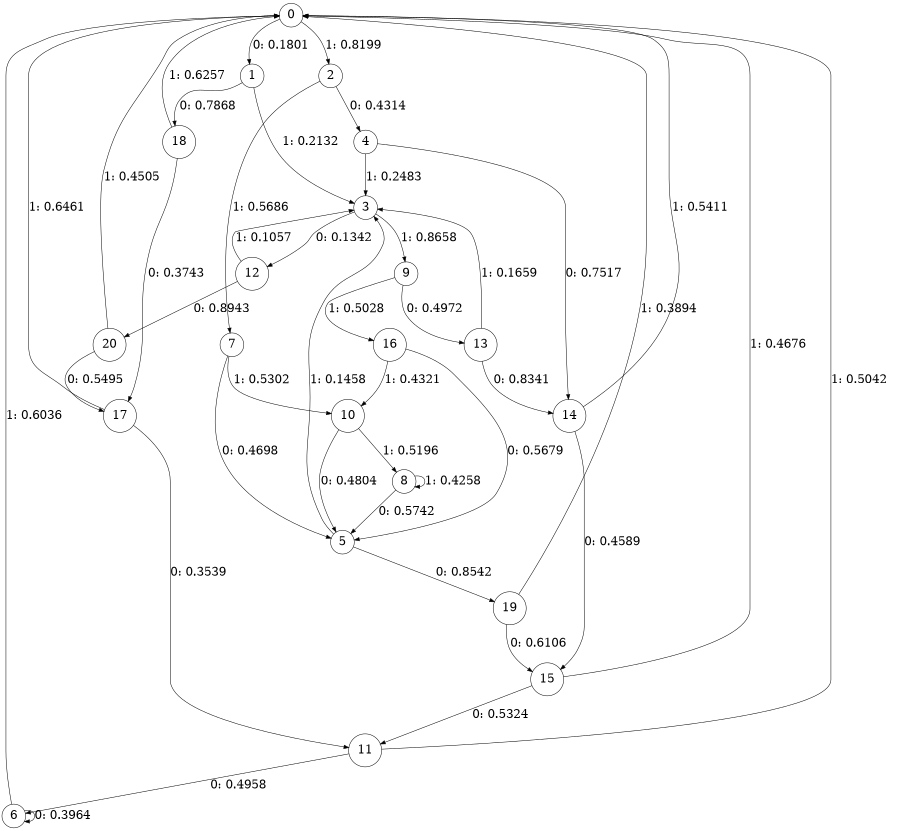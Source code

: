 digraph "ch1faceL5" {
size = "6,8.5";
ratio = "fill";
node [shape = circle];
node [fontsize = 24];
edge [fontsize = 24];
0 -> 1 [label = "0: 0.1801   "];
0 -> 2 [label = "1: 0.8199   "];
1 -> 18 [label = "0: 0.7868   "];
1 -> 3 [label = "1: 0.2132   "];
2 -> 4 [label = "0: 0.4314   "];
2 -> 7 [label = "1: 0.5686   "];
3 -> 12 [label = "0: 0.1342   "];
3 -> 9 [label = "1: 0.8658   "];
4 -> 14 [label = "0: 0.7517   "];
4 -> 3 [label = "1: 0.2483   "];
5 -> 19 [label = "0: 0.8542   "];
5 -> 3 [label = "1: 0.1458   "];
6 -> 6 [label = "0: 0.3964   "];
6 -> 0 [label = "1: 0.6036   "];
7 -> 5 [label = "0: 0.4698   "];
7 -> 10 [label = "1: 0.5302   "];
8 -> 5 [label = "0: 0.5742   "];
8 -> 8 [label = "1: 0.4258   "];
9 -> 13 [label = "0: 0.4972   "];
9 -> 16 [label = "1: 0.5028   "];
10 -> 5 [label = "0: 0.4804   "];
10 -> 8 [label = "1: 0.5196   "];
11 -> 6 [label = "0: 0.4958   "];
11 -> 0 [label = "1: 0.5042   "];
12 -> 20 [label = "0: 0.8943   "];
12 -> 3 [label = "1: 0.1057   "];
13 -> 14 [label = "0: 0.8341   "];
13 -> 3 [label = "1: 0.1659   "];
14 -> 15 [label = "0: 0.4589   "];
14 -> 0 [label = "1: 0.5411   "];
15 -> 11 [label = "0: 0.5324   "];
15 -> 0 [label = "1: 0.4676   "];
16 -> 5 [label = "0: 0.5679   "];
16 -> 10 [label = "1: 0.4321   "];
17 -> 11 [label = "0: 0.3539   "];
17 -> 0 [label = "1: 0.6461   "];
18 -> 17 [label = "0: 0.3743   "];
18 -> 0 [label = "1: 0.6257   "];
19 -> 15 [label = "0: 0.6106   "];
19 -> 0 [label = "1: 0.3894   "];
20 -> 17 [label = "0: 0.5495   "];
20 -> 0 [label = "1: 0.4505   "];
}